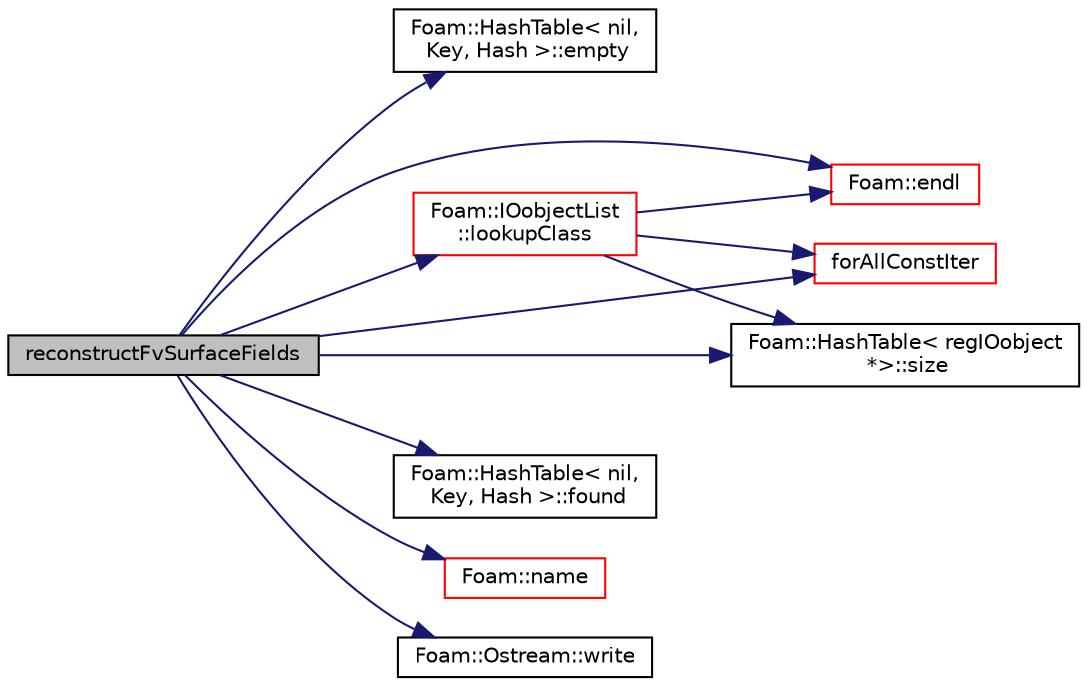 digraph "reconstructFvSurfaceFields"
{
  bgcolor="transparent";
  edge [fontname="Helvetica",fontsize="10",labelfontname="Helvetica",labelfontsize="10"];
  node [fontname="Helvetica",fontsize="10",shape=record];
  rankdir="LR";
  Node995 [label="reconstructFvSurfaceFields",height=0.2,width=0.4,color="black", fillcolor="grey75", style="filled", fontcolor="black"];
  Node995 -> Node996 [color="midnightblue",fontsize="10",style="solid",fontname="Helvetica"];
  Node996 [label="Foam::HashTable\< nil,\l Key, Hash \>::empty",height=0.2,width=0.4,color="black",URL="$a26841.html#a644718bb2fb240de962dc3c9a1fdf0dc",tooltip="Return true if the hash table is empty. "];
  Node995 -> Node997 [color="midnightblue",fontsize="10",style="solid",fontname="Helvetica"];
  Node997 [label="Foam::endl",height=0.2,width=0.4,color="red",URL="$a21851.html#a2db8fe02a0d3909e9351bb4275b23ce4",tooltip="Add newline and flush stream. "];
  Node995 -> Node999 [color="midnightblue",fontsize="10",style="solid",fontname="Helvetica"];
  Node999 [label="forAllConstIter",height=0.2,width=0.4,color="red",URL="$a39311.html#ae21e2836509b0fa7f7cedf6493b11b09"];
  Node995 -> Node1294 [color="midnightblue",fontsize="10",style="solid",fontname="Helvetica"];
  Node1294 [label="Foam::HashTable\< nil,\l Key, Hash \>::found",height=0.2,width=0.4,color="black",URL="$a26841.html#a9a7a02c333e3e98344a1e5b891c4d985",tooltip="Return true if hashedEntry is found in table. "];
  Node995 -> Node1295 [color="midnightblue",fontsize="10",style="solid",fontname="Helvetica"];
  Node1295 [label="Foam::IOobjectList\l::lookupClass",height=0.2,width=0.4,color="red",URL="$a27253.html#a7938dcd5dc3e8f28a630433cfa3f2a45",tooltip="Return the list for all IOobjects of a given class. "];
  Node1295 -> Node1247 [color="midnightblue",fontsize="10",style="solid",fontname="Helvetica"];
  Node1247 [label="Foam::HashTable\< regIOobject\l *\>::size",height=0.2,width=0.4,color="black",URL="$a26841.html#a47b3bf30da1eb3ab8076b5fbe00e0494",tooltip="Return number of elements in table. "];
  Node1295 -> Node999 [color="midnightblue",fontsize="10",style="solid",fontname="Helvetica"];
  Node1295 -> Node997 [color="midnightblue",fontsize="10",style="solid",fontname="Helvetica"];
  Node995 -> Node1115 [color="midnightblue",fontsize="10",style="solid",fontname="Helvetica"];
  Node1115 [label="Foam::name",height=0.2,width=0.4,color="red",URL="$a21851.html#adcb0df2bd4953cb6bb390272d8263c3a",tooltip="Return a string representation of a complex. "];
  Node995 -> Node1247 [color="midnightblue",fontsize="10",style="solid",fontname="Helvetica"];
  Node995 -> Node1274 [color="midnightblue",fontsize="10",style="solid",fontname="Helvetica"];
  Node1274 [label="Foam::Ostream::write",height=0.2,width=0.4,color="black",URL="$a27345.html#a81a19ad9e4098b4701cc8bab9a59d78b",tooltip="Write next token to stream. "];
}
